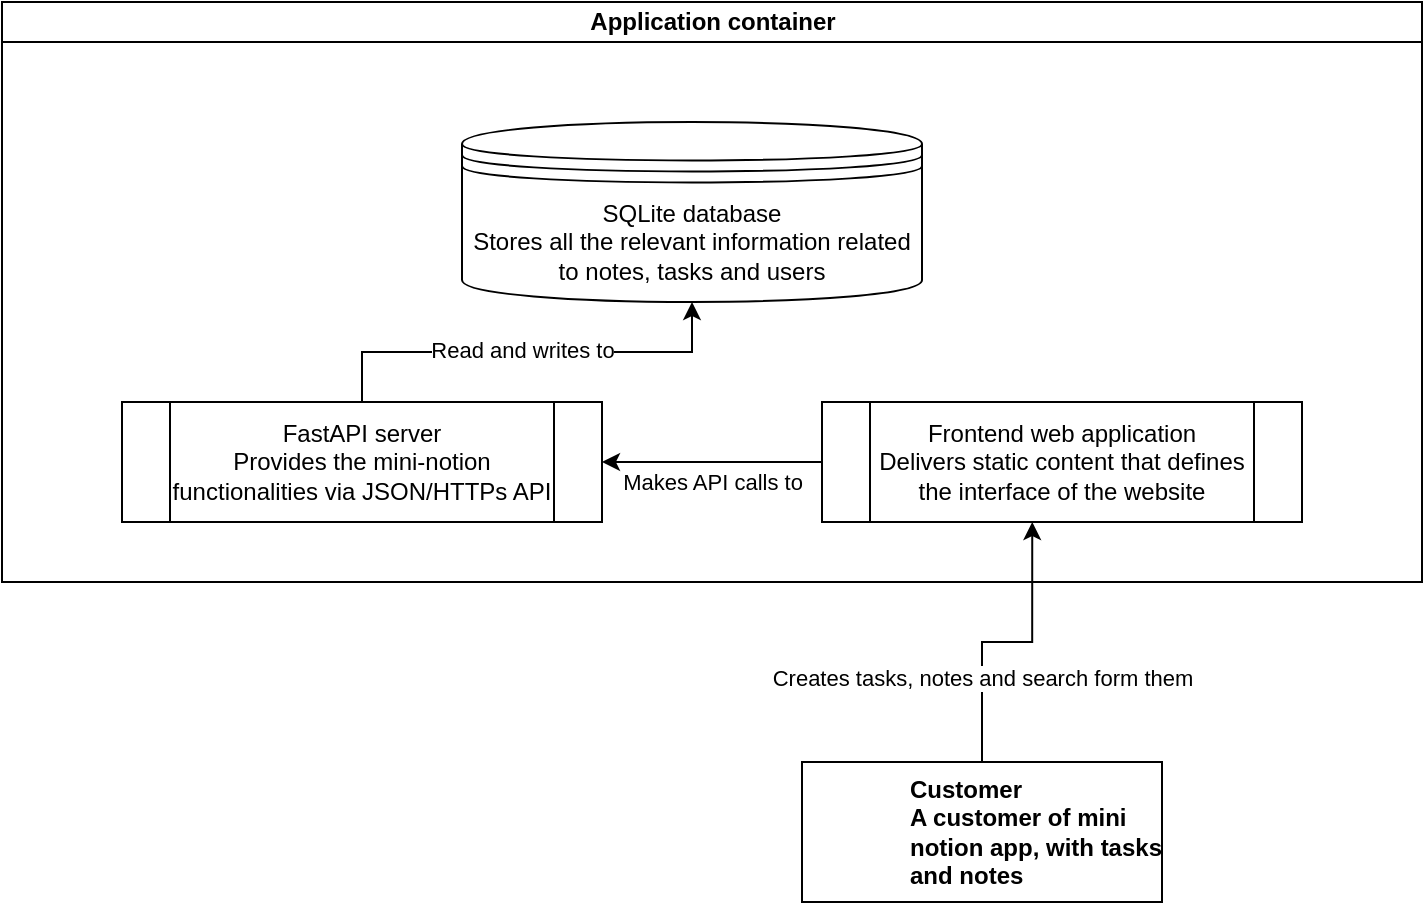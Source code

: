 <mxfile version="25.0.3">
  <diagram id="prtHgNgQTEPvFCAcTncT" name="Page-1">
    <mxGraphModel dx="1434" dy="738" grid="1" gridSize="10" guides="1" tooltips="1" connect="1" arrows="1" fold="1" page="1" pageScale="1" pageWidth="827" pageHeight="1169" math="0" shadow="0">
      <root>
        <mxCell id="0" />
        <mxCell id="1" parent="0" />
        <mxCell id="dNxyNK7c78bLwvsdeMH5-11" value="Application container" style="swimlane;html=1;startSize=20;horizontal=1;containerType=tree;glass=0;" parent="1" vertex="1">
          <mxGeometry x="40" y="80" width="710" height="290" as="geometry" />
        </mxCell>
        <mxCell id="G-C-zkYpjuY52WxqaYPQ-16" value="FastAPI server&lt;br&gt;Provides the mini-notion functionalities via JSON/HTTPs API" style="shape=process;whiteSpace=wrap;html=1;backgroundOutline=1;" vertex="1" parent="dNxyNK7c78bLwvsdeMH5-11">
          <mxGeometry x="60" y="200" width="240" height="60" as="geometry" />
        </mxCell>
        <mxCell id="G-C-zkYpjuY52WxqaYPQ-21" style="edgeStyle=orthogonalEdgeStyle;rounded=0;orthogonalLoop=1;jettySize=auto;html=1;exitX=0;exitY=0.5;exitDx=0;exitDy=0;" edge="1" parent="dNxyNK7c78bLwvsdeMH5-11" source="G-C-zkYpjuY52WxqaYPQ-19" target="G-C-zkYpjuY52WxqaYPQ-16">
          <mxGeometry relative="1" as="geometry" />
        </mxCell>
        <mxCell id="G-C-zkYpjuY52WxqaYPQ-22" value="Makes API calls to" style="edgeLabel;html=1;align=center;verticalAlign=middle;resizable=0;points=[];" vertex="1" connectable="0" parent="G-C-zkYpjuY52WxqaYPQ-21">
          <mxGeometry x="0.2" y="2" relative="1" as="geometry">
            <mxPoint x="11" y="8" as="offset" />
          </mxGeometry>
        </mxCell>
        <mxCell id="G-C-zkYpjuY52WxqaYPQ-19" value="Frontend web application&lt;br&gt;Delivers static content that defines the interface of the website" style="shape=process;whiteSpace=wrap;html=1;backgroundOutline=1;" vertex="1" parent="dNxyNK7c78bLwvsdeMH5-11">
          <mxGeometry x="410" y="200" width="240" height="60" as="geometry" />
        </mxCell>
        <UserObject label="Customer&amp;nbsp;&lt;div&gt;A customer of mini notion app, with tasks and notes&lt;/div&gt;" name="Tessa Miller" position="CFO" location="Office 1" email="me@example.com" placeholders="1" link="https://www.draw.io" id="G-C-zkYpjuY52WxqaYPQ-3">
          <mxCell style="label;image=https://cdn3.iconfinder.com/data/icons/user-avatars-1/512/users-3-128.png;whiteSpace=wrap;html=1;rounded=0;glass=0;treeMoving=1;treeFolding=1;" vertex="1" parent="1">
            <mxGeometry x="440" y="460" width="180" height="70" as="geometry" />
          </mxCell>
        </UserObject>
        <mxCell id="G-C-zkYpjuY52WxqaYPQ-17" value="SQLite database&lt;br&gt;Stores all the relevant information related to notes, tasks and users" style="shape=datastore;whiteSpace=wrap;html=1;" vertex="1" parent="1">
          <mxGeometry x="270" y="140" width="230" height="90" as="geometry" />
        </mxCell>
        <mxCell id="G-C-zkYpjuY52WxqaYPQ-18" style="edgeStyle=orthogonalEdgeStyle;rounded=0;orthogonalLoop=1;jettySize=auto;html=1;entryX=0.5;entryY=1;entryDx=0;entryDy=0;" edge="1" parent="1" source="G-C-zkYpjuY52WxqaYPQ-16" target="G-C-zkYpjuY52WxqaYPQ-17">
          <mxGeometry relative="1" as="geometry" />
        </mxCell>
        <mxCell id="G-C-zkYpjuY52WxqaYPQ-20" value="Read and writes to" style="edgeLabel;html=1;align=center;verticalAlign=middle;resizable=0;points=[];" vertex="1" connectable="0" parent="G-C-zkYpjuY52WxqaYPQ-18">
          <mxGeometry x="-0.022" y="1" relative="1" as="geometry">
            <mxPoint as="offset" />
          </mxGeometry>
        </mxCell>
        <mxCell id="G-C-zkYpjuY52WxqaYPQ-23" style="edgeStyle=orthogonalEdgeStyle;rounded=0;orthogonalLoop=1;jettySize=auto;html=1;exitX=0.5;exitY=0;exitDx=0;exitDy=0;entryX=0.438;entryY=1;entryDx=0;entryDy=0;entryPerimeter=0;" edge="1" parent="1" source="G-C-zkYpjuY52WxqaYPQ-3" target="G-C-zkYpjuY52WxqaYPQ-19">
          <mxGeometry relative="1" as="geometry" />
        </mxCell>
        <mxCell id="G-C-zkYpjuY52WxqaYPQ-24" value="Creates tasks, notes and search form them" style="edgeLabel;html=1;align=center;verticalAlign=middle;resizable=0;points=[];" vertex="1" connectable="0" parent="G-C-zkYpjuY52WxqaYPQ-23">
          <mxGeometry x="-0.421" relative="1" as="geometry">
            <mxPoint as="offset" />
          </mxGeometry>
        </mxCell>
      </root>
    </mxGraphModel>
  </diagram>
</mxfile>
